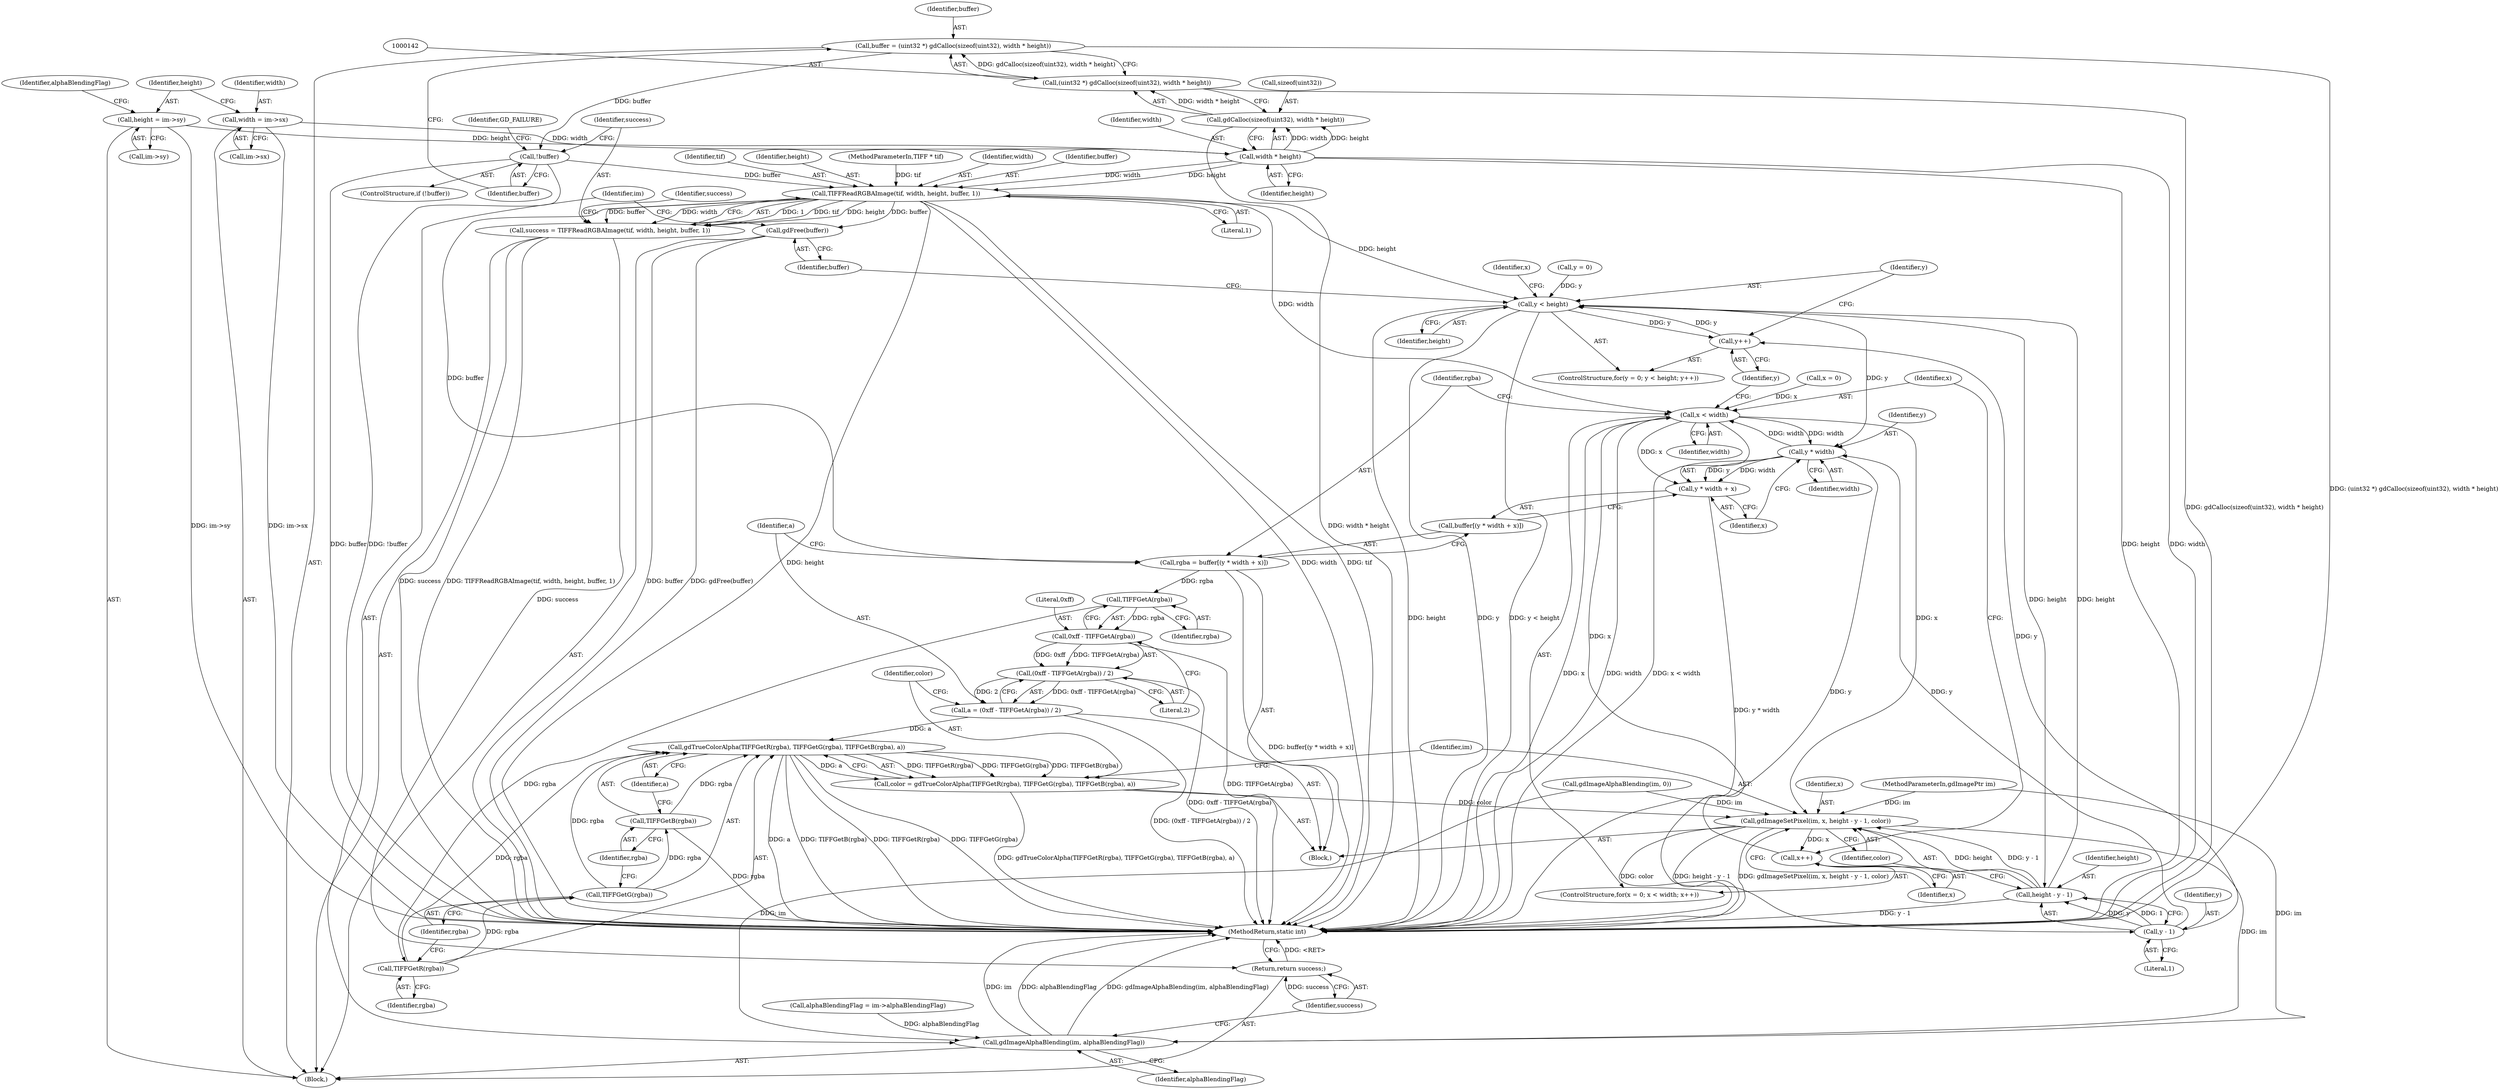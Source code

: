 digraph "0_libgd_4859d69e07504d4b0a4bdf9bcb4d9e3769ca35ae_0@integer" {
"1000139" [label="(Call,buffer = (uint32 *) gdCalloc(sizeof(uint32), width * height))"];
"1000141" [label="(Call,(uint32 *) gdCalloc(sizeof(uint32), width * height))"];
"1000143" [label="(Call,gdCalloc(sizeof(uint32), width * height))"];
"1000146" [label="(Call,width * height)"];
"1000117" [label="(Call,width = im->sx)"];
"1000123" [label="(Call,height = im->sy)"];
"1000150" [label="(Call,!buffer)"];
"1000157" [label="(Call,TIFFReadRGBAImage(tif, width, height, buffer, 1))"];
"1000155" [label="(Call,success = TIFFReadRGBAImage(tif, width, height, buffer, 1))"];
"1000227" [label="(Return,return success;)"];
"1000170" [label="(Call,y < height)"];
"1000173" [label="(Call,y++)"];
"1000191" [label="(Call,y * width)"];
"1000180" [label="(Call,x < width)"];
"1000190" [label="(Call,y * width + x)"];
"1000213" [label="(Call,gdImageSetPixel(im, x, height - y - 1, color))"];
"1000183" [label="(Call,x++)"];
"1000224" [label="(Call,gdImageAlphaBlending(im, alphaBlendingFlag))"];
"1000218" [label="(Call,y - 1)"];
"1000216" [label="(Call,height - y - 1)"];
"1000186" [label="(Call,rgba = buffer[(y * width + x)])"];
"1000200" [label="(Call,TIFFGetA(rgba))"];
"1000198" [label="(Call,0xff - TIFFGetA(rgba))"];
"1000197" [label="(Call,(0xff - TIFFGetA(rgba)) / 2)"];
"1000195" [label="(Call,a = (0xff - TIFFGetA(rgba)) / 2)"];
"1000205" [label="(Call,gdTrueColorAlpha(TIFFGetR(rgba), TIFFGetG(rgba), TIFFGetB(rgba), a))"];
"1000203" [label="(Call,color = gdTrueColorAlpha(TIFFGetR(rgba), TIFFGetG(rgba), TIFFGetB(rgba), a))"];
"1000206" [label="(Call,TIFFGetR(rgba))"];
"1000208" [label="(Call,TIFFGetG(rgba))"];
"1000210" [label="(Call,TIFFGetB(rgba))"];
"1000222" [label="(Call,gdFree(buffer))"];
"1000177" [label="(Call,x = 0)"];
"1000229" [label="(MethodReturn,static int)"];
"1000170" [label="(Call,y < height)"];
"1000200" [label="(Call,TIFFGetA(rgba))"];
"1000222" [label="(Call,gdFree(buffer))"];
"1000118" [label="(Identifier,width)"];
"1000147" [label="(Identifier,width)"];
"1000207" [label="(Identifier,rgba)"];
"1000225" [label="(Identifier,im)"];
"1000210" [label="(Call,TIFFGetB(rgba))"];
"1000171" [label="(Identifier,y)"];
"1000178" [label="(Identifier,x)"];
"1000199" [label="(Literal,0xff)"];
"1000212" [label="(Identifier,a)"];
"1000149" [label="(ControlStructure,if (!buffer))"];
"1000188" [label="(Call,buffer[(y * width + x)])"];
"1000123" [label="(Call,height = im->sy)"];
"1000157" [label="(Call,TIFFReadRGBAImage(tif, width, height, buffer, 1))"];
"1000161" [label="(Identifier,buffer)"];
"1000228" [label="(Identifier,success)"];
"1000132" [label="(Identifier,alphaBlendingFlag)"];
"1000124" [label="(Identifier,height)"];
"1000146" [label="(Call,width * height)"];
"1000219" [label="(Identifier,y)"];
"1000176" [label="(ControlStructure,for(x = 0; x < width; x++))"];
"1000195" [label="(Call,a = (0xff - TIFFGetA(rgba)) / 2)"];
"1000227" [label="(Return,return success;)"];
"1000180" [label="(Call,x < width)"];
"1000144" [label="(Call,sizeof(uint32))"];
"1000125" [label="(Call,im->sy)"];
"1000173" [label="(Call,y++)"];
"1000107" [label="(Block,)"];
"1000205" [label="(Call,gdTrueColorAlpha(TIFFGetR(rgba), TIFFGetG(rgba), TIFFGetB(rgba), a))"];
"1000203" [label="(Call,color = gdTrueColorAlpha(TIFFGetR(rgba), TIFFGetG(rgba), TIFFGetB(rgba), a))"];
"1000226" [label="(Identifier,alphaBlendingFlag)"];
"1000131" [label="(Call,alphaBlendingFlag = im->alphaBlendingFlag)"];
"1000190" [label="(Call,y * width + x)"];
"1000162" [label="(Literal,1)"];
"1000202" [label="(Literal,2)"];
"1000143" [label="(Call,gdCalloc(sizeof(uint32), width * height))"];
"1000216" [label="(Call,height - y - 1)"];
"1000184" [label="(Identifier,x)"];
"1000141" [label="(Call,(uint32 *) gdCalloc(sizeof(uint32), width * height))"];
"1000117" [label="(Call,width = im->sx)"];
"1000172" [label="(Identifier,height)"];
"1000191" [label="(Call,y * width)"];
"1000140" [label="(Identifier,buffer)"];
"1000106" [label="(MethodParameterIn,gdImagePtr im)"];
"1000139" [label="(Call,buffer = (uint32 *) gdCalloc(sizeof(uint32), width * height))"];
"1000183" [label="(Call,x++)"];
"1000174" [label="(Identifier,y)"];
"1000148" [label="(Identifier,height)"];
"1000192" [label="(Identifier,y)"];
"1000213" [label="(Call,gdImageSetPixel(im, x, height - y - 1, color))"];
"1000158" [label="(Identifier,tif)"];
"1000198" [label="(Call,0xff - TIFFGetA(rgba))"];
"1000208" [label="(Call,TIFFGetG(rgba))"];
"1000154" [label="(Identifier,GD_FAILURE)"];
"1000186" [label="(Call,rgba = buffer[(y * width + x)])"];
"1000193" [label="(Identifier,width)"];
"1000215" [label="(Identifier,x)"];
"1000167" [label="(Call,y = 0)"];
"1000217" [label="(Identifier,height)"];
"1000185" [label="(Block,)"];
"1000155" [label="(Call,success = TIFFReadRGBAImage(tif, width, height, buffer, 1))"];
"1000220" [label="(Literal,1)"];
"1000204" [label="(Identifier,color)"];
"1000201" [label="(Identifier,rgba)"];
"1000182" [label="(Identifier,width)"];
"1000197" [label="(Call,(0xff - TIFFGetA(rgba)) / 2)"];
"1000164" [label="(Identifier,success)"];
"1000223" [label="(Identifier,buffer)"];
"1000194" [label="(Identifier,x)"];
"1000166" [label="(ControlStructure,for(y = 0; y < height; y++))"];
"1000218" [label="(Call,y - 1)"];
"1000214" [label="(Identifier,im)"];
"1000206" [label="(Call,TIFFGetR(rgba))"];
"1000160" [label="(Identifier,height)"];
"1000187" [label="(Identifier,rgba)"];
"1000224" [label="(Call,gdImageAlphaBlending(im, alphaBlendingFlag))"];
"1000221" [label="(Identifier,color)"];
"1000209" [label="(Identifier,rgba)"];
"1000151" [label="(Identifier,buffer)"];
"1000181" [label="(Identifier,x)"];
"1000150" [label="(Call,!buffer)"];
"1000136" [label="(Call,gdImageAlphaBlending(im, 0))"];
"1000105" [label="(MethodParameterIn,TIFF * tif)"];
"1000156" [label="(Identifier,success)"];
"1000196" [label="(Identifier,a)"];
"1000159" [label="(Identifier,width)"];
"1000119" [label="(Call,im->sx)"];
"1000211" [label="(Identifier,rgba)"];
"1000139" -> "1000107"  [label="AST: "];
"1000139" -> "1000141"  [label="CFG: "];
"1000140" -> "1000139"  [label="AST: "];
"1000141" -> "1000139"  [label="AST: "];
"1000151" -> "1000139"  [label="CFG: "];
"1000139" -> "1000229"  [label="DDG: (uint32 *) gdCalloc(sizeof(uint32), width * height)"];
"1000141" -> "1000139"  [label="DDG: gdCalloc(sizeof(uint32), width * height)"];
"1000139" -> "1000150"  [label="DDG: buffer"];
"1000141" -> "1000143"  [label="CFG: "];
"1000142" -> "1000141"  [label="AST: "];
"1000143" -> "1000141"  [label="AST: "];
"1000141" -> "1000229"  [label="DDG: gdCalloc(sizeof(uint32), width * height)"];
"1000143" -> "1000141"  [label="DDG: width * height"];
"1000143" -> "1000146"  [label="CFG: "];
"1000144" -> "1000143"  [label="AST: "];
"1000146" -> "1000143"  [label="AST: "];
"1000143" -> "1000229"  [label="DDG: width * height"];
"1000146" -> "1000143"  [label="DDG: width"];
"1000146" -> "1000143"  [label="DDG: height"];
"1000146" -> "1000148"  [label="CFG: "];
"1000147" -> "1000146"  [label="AST: "];
"1000148" -> "1000146"  [label="AST: "];
"1000146" -> "1000229"  [label="DDG: height"];
"1000146" -> "1000229"  [label="DDG: width"];
"1000117" -> "1000146"  [label="DDG: width"];
"1000123" -> "1000146"  [label="DDG: height"];
"1000146" -> "1000157"  [label="DDG: width"];
"1000146" -> "1000157"  [label="DDG: height"];
"1000117" -> "1000107"  [label="AST: "];
"1000117" -> "1000119"  [label="CFG: "];
"1000118" -> "1000117"  [label="AST: "];
"1000119" -> "1000117"  [label="AST: "];
"1000124" -> "1000117"  [label="CFG: "];
"1000117" -> "1000229"  [label="DDG: im->sx"];
"1000123" -> "1000107"  [label="AST: "];
"1000123" -> "1000125"  [label="CFG: "];
"1000124" -> "1000123"  [label="AST: "];
"1000125" -> "1000123"  [label="AST: "];
"1000132" -> "1000123"  [label="CFG: "];
"1000123" -> "1000229"  [label="DDG: im->sy"];
"1000150" -> "1000149"  [label="AST: "];
"1000150" -> "1000151"  [label="CFG: "];
"1000151" -> "1000150"  [label="AST: "];
"1000154" -> "1000150"  [label="CFG: "];
"1000156" -> "1000150"  [label="CFG: "];
"1000150" -> "1000229"  [label="DDG: buffer"];
"1000150" -> "1000229"  [label="DDG: !buffer"];
"1000150" -> "1000157"  [label="DDG: buffer"];
"1000157" -> "1000155"  [label="AST: "];
"1000157" -> "1000162"  [label="CFG: "];
"1000158" -> "1000157"  [label="AST: "];
"1000159" -> "1000157"  [label="AST: "];
"1000160" -> "1000157"  [label="AST: "];
"1000161" -> "1000157"  [label="AST: "];
"1000162" -> "1000157"  [label="AST: "];
"1000155" -> "1000157"  [label="CFG: "];
"1000157" -> "1000229"  [label="DDG: height"];
"1000157" -> "1000229"  [label="DDG: width"];
"1000157" -> "1000229"  [label="DDG: tif"];
"1000157" -> "1000155"  [label="DDG: 1"];
"1000157" -> "1000155"  [label="DDG: tif"];
"1000157" -> "1000155"  [label="DDG: height"];
"1000157" -> "1000155"  [label="DDG: buffer"];
"1000157" -> "1000155"  [label="DDG: width"];
"1000105" -> "1000157"  [label="DDG: tif"];
"1000157" -> "1000170"  [label="DDG: height"];
"1000157" -> "1000180"  [label="DDG: width"];
"1000157" -> "1000186"  [label="DDG: buffer"];
"1000157" -> "1000222"  [label="DDG: buffer"];
"1000155" -> "1000107"  [label="AST: "];
"1000156" -> "1000155"  [label="AST: "];
"1000164" -> "1000155"  [label="CFG: "];
"1000155" -> "1000229"  [label="DDG: success"];
"1000155" -> "1000229"  [label="DDG: TIFFReadRGBAImage(tif, width, height, buffer, 1)"];
"1000155" -> "1000227"  [label="DDG: success"];
"1000227" -> "1000107"  [label="AST: "];
"1000227" -> "1000228"  [label="CFG: "];
"1000228" -> "1000227"  [label="AST: "];
"1000229" -> "1000227"  [label="CFG: "];
"1000227" -> "1000229"  [label="DDG: <RET>"];
"1000228" -> "1000227"  [label="DDG: success"];
"1000170" -> "1000166"  [label="AST: "];
"1000170" -> "1000172"  [label="CFG: "];
"1000171" -> "1000170"  [label="AST: "];
"1000172" -> "1000170"  [label="AST: "];
"1000178" -> "1000170"  [label="CFG: "];
"1000223" -> "1000170"  [label="CFG: "];
"1000170" -> "1000229"  [label="DDG: height"];
"1000170" -> "1000229"  [label="DDG: y"];
"1000170" -> "1000229"  [label="DDG: y < height"];
"1000167" -> "1000170"  [label="DDG: y"];
"1000173" -> "1000170"  [label="DDG: y"];
"1000216" -> "1000170"  [label="DDG: height"];
"1000170" -> "1000173"  [label="DDG: y"];
"1000170" -> "1000191"  [label="DDG: y"];
"1000170" -> "1000216"  [label="DDG: height"];
"1000173" -> "1000166"  [label="AST: "];
"1000173" -> "1000174"  [label="CFG: "];
"1000174" -> "1000173"  [label="AST: "];
"1000171" -> "1000173"  [label="CFG: "];
"1000218" -> "1000173"  [label="DDG: y"];
"1000191" -> "1000190"  [label="AST: "];
"1000191" -> "1000193"  [label="CFG: "];
"1000192" -> "1000191"  [label="AST: "];
"1000193" -> "1000191"  [label="AST: "];
"1000194" -> "1000191"  [label="CFG: "];
"1000191" -> "1000180"  [label="DDG: width"];
"1000191" -> "1000190"  [label="DDG: y"];
"1000191" -> "1000190"  [label="DDG: width"];
"1000218" -> "1000191"  [label="DDG: y"];
"1000180" -> "1000191"  [label="DDG: width"];
"1000191" -> "1000218"  [label="DDG: y"];
"1000180" -> "1000176"  [label="AST: "];
"1000180" -> "1000182"  [label="CFG: "];
"1000181" -> "1000180"  [label="AST: "];
"1000182" -> "1000180"  [label="AST: "];
"1000187" -> "1000180"  [label="CFG: "];
"1000174" -> "1000180"  [label="CFG: "];
"1000180" -> "1000229"  [label="DDG: x"];
"1000180" -> "1000229"  [label="DDG: width"];
"1000180" -> "1000229"  [label="DDG: x < width"];
"1000177" -> "1000180"  [label="DDG: x"];
"1000183" -> "1000180"  [label="DDG: x"];
"1000180" -> "1000190"  [label="DDG: x"];
"1000180" -> "1000213"  [label="DDG: x"];
"1000190" -> "1000188"  [label="AST: "];
"1000190" -> "1000194"  [label="CFG: "];
"1000194" -> "1000190"  [label="AST: "];
"1000188" -> "1000190"  [label="CFG: "];
"1000190" -> "1000229"  [label="DDG: y * width"];
"1000213" -> "1000185"  [label="AST: "];
"1000213" -> "1000221"  [label="CFG: "];
"1000214" -> "1000213"  [label="AST: "];
"1000215" -> "1000213"  [label="AST: "];
"1000216" -> "1000213"  [label="AST: "];
"1000221" -> "1000213"  [label="AST: "];
"1000184" -> "1000213"  [label="CFG: "];
"1000213" -> "1000229"  [label="DDG: color"];
"1000213" -> "1000229"  [label="DDG: height - y - 1"];
"1000213" -> "1000229"  [label="DDG: gdImageSetPixel(im, x, height - y - 1, color)"];
"1000213" -> "1000183"  [label="DDG: x"];
"1000136" -> "1000213"  [label="DDG: im"];
"1000106" -> "1000213"  [label="DDG: im"];
"1000216" -> "1000213"  [label="DDG: height"];
"1000216" -> "1000213"  [label="DDG: y - 1"];
"1000203" -> "1000213"  [label="DDG: color"];
"1000213" -> "1000224"  [label="DDG: im"];
"1000183" -> "1000176"  [label="AST: "];
"1000183" -> "1000184"  [label="CFG: "];
"1000184" -> "1000183"  [label="AST: "];
"1000181" -> "1000183"  [label="CFG: "];
"1000224" -> "1000107"  [label="AST: "];
"1000224" -> "1000226"  [label="CFG: "];
"1000225" -> "1000224"  [label="AST: "];
"1000226" -> "1000224"  [label="AST: "];
"1000228" -> "1000224"  [label="CFG: "];
"1000224" -> "1000229"  [label="DDG: im"];
"1000224" -> "1000229"  [label="DDG: alphaBlendingFlag"];
"1000224" -> "1000229"  [label="DDG: gdImageAlphaBlending(im, alphaBlendingFlag)"];
"1000136" -> "1000224"  [label="DDG: im"];
"1000106" -> "1000224"  [label="DDG: im"];
"1000131" -> "1000224"  [label="DDG: alphaBlendingFlag"];
"1000218" -> "1000216"  [label="AST: "];
"1000218" -> "1000220"  [label="CFG: "];
"1000219" -> "1000218"  [label="AST: "];
"1000220" -> "1000218"  [label="AST: "];
"1000216" -> "1000218"  [label="CFG: "];
"1000218" -> "1000216"  [label="DDG: y"];
"1000218" -> "1000216"  [label="DDG: 1"];
"1000217" -> "1000216"  [label="AST: "];
"1000221" -> "1000216"  [label="CFG: "];
"1000216" -> "1000229"  [label="DDG: y - 1"];
"1000186" -> "1000185"  [label="AST: "];
"1000186" -> "1000188"  [label="CFG: "];
"1000187" -> "1000186"  [label="AST: "];
"1000188" -> "1000186"  [label="AST: "];
"1000196" -> "1000186"  [label="CFG: "];
"1000186" -> "1000229"  [label="DDG: buffer[(y * width + x)]"];
"1000186" -> "1000200"  [label="DDG: rgba"];
"1000200" -> "1000198"  [label="AST: "];
"1000200" -> "1000201"  [label="CFG: "];
"1000201" -> "1000200"  [label="AST: "];
"1000198" -> "1000200"  [label="CFG: "];
"1000200" -> "1000198"  [label="DDG: rgba"];
"1000200" -> "1000206"  [label="DDG: rgba"];
"1000198" -> "1000197"  [label="AST: "];
"1000199" -> "1000198"  [label="AST: "];
"1000202" -> "1000198"  [label="CFG: "];
"1000198" -> "1000229"  [label="DDG: TIFFGetA(rgba)"];
"1000198" -> "1000197"  [label="DDG: 0xff"];
"1000198" -> "1000197"  [label="DDG: TIFFGetA(rgba)"];
"1000197" -> "1000195"  [label="AST: "];
"1000197" -> "1000202"  [label="CFG: "];
"1000202" -> "1000197"  [label="AST: "];
"1000195" -> "1000197"  [label="CFG: "];
"1000197" -> "1000229"  [label="DDG: 0xff - TIFFGetA(rgba)"];
"1000197" -> "1000195"  [label="DDG: 0xff - TIFFGetA(rgba)"];
"1000197" -> "1000195"  [label="DDG: 2"];
"1000195" -> "1000185"  [label="AST: "];
"1000196" -> "1000195"  [label="AST: "];
"1000204" -> "1000195"  [label="CFG: "];
"1000195" -> "1000229"  [label="DDG: (0xff - TIFFGetA(rgba)) / 2"];
"1000195" -> "1000205"  [label="DDG: a"];
"1000205" -> "1000203"  [label="AST: "];
"1000205" -> "1000212"  [label="CFG: "];
"1000206" -> "1000205"  [label="AST: "];
"1000208" -> "1000205"  [label="AST: "];
"1000210" -> "1000205"  [label="AST: "];
"1000212" -> "1000205"  [label="AST: "];
"1000203" -> "1000205"  [label="CFG: "];
"1000205" -> "1000229"  [label="DDG: a"];
"1000205" -> "1000229"  [label="DDG: TIFFGetB(rgba)"];
"1000205" -> "1000229"  [label="DDG: TIFFGetR(rgba)"];
"1000205" -> "1000229"  [label="DDG: TIFFGetG(rgba)"];
"1000205" -> "1000203"  [label="DDG: TIFFGetR(rgba)"];
"1000205" -> "1000203"  [label="DDG: TIFFGetG(rgba)"];
"1000205" -> "1000203"  [label="DDG: TIFFGetB(rgba)"];
"1000205" -> "1000203"  [label="DDG: a"];
"1000206" -> "1000205"  [label="DDG: rgba"];
"1000208" -> "1000205"  [label="DDG: rgba"];
"1000210" -> "1000205"  [label="DDG: rgba"];
"1000203" -> "1000185"  [label="AST: "];
"1000204" -> "1000203"  [label="AST: "];
"1000214" -> "1000203"  [label="CFG: "];
"1000203" -> "1000229"  [label="DDG: gdTrueColorAlpha(TIFFGetR(rgba), TIFFGetG(rgba), TIFFGetB(rgba), a)"];
"1000206" -> "1000207"  [label="CFG: "];
"1000207" -> "1000206"  [label="AST: "];
"1000209" -> "1000206"  [label="CFG: "];
"1000206" -> "1000208"  [label="DDG: rgba"];
"1000208" -> "1000209"  [label="CFG: "];
"1000209" -> "1000208"  [label="AST: "];
"1000211" -> "1000208"  [label="CFG: "];
"1000208" -> "1000210"  [label="DDG: rgba"];
"1000210" -> "1000211"  [label="CFG: "];
"1000211" -> "1000210"  [label="AST: "];
"1000212" -> "1000210"  [label="CFG: "];
"1000210" -> "1000229"  [label="DDG: rgba"];
"1000222" -> "1000107"  [label="AST: "];
"1000222" -> "1000223"  [label="CFG: "];
"1000223" -> "1000222"  [label="AST: "];
"1000225" -> "1000222"  [label="CFG: "];
"1000222" -> "1000229"  [label="DDG: buffer"];
"1000222" -> "1000229"  [label="DDG: gdFree(buffer)"];
}
